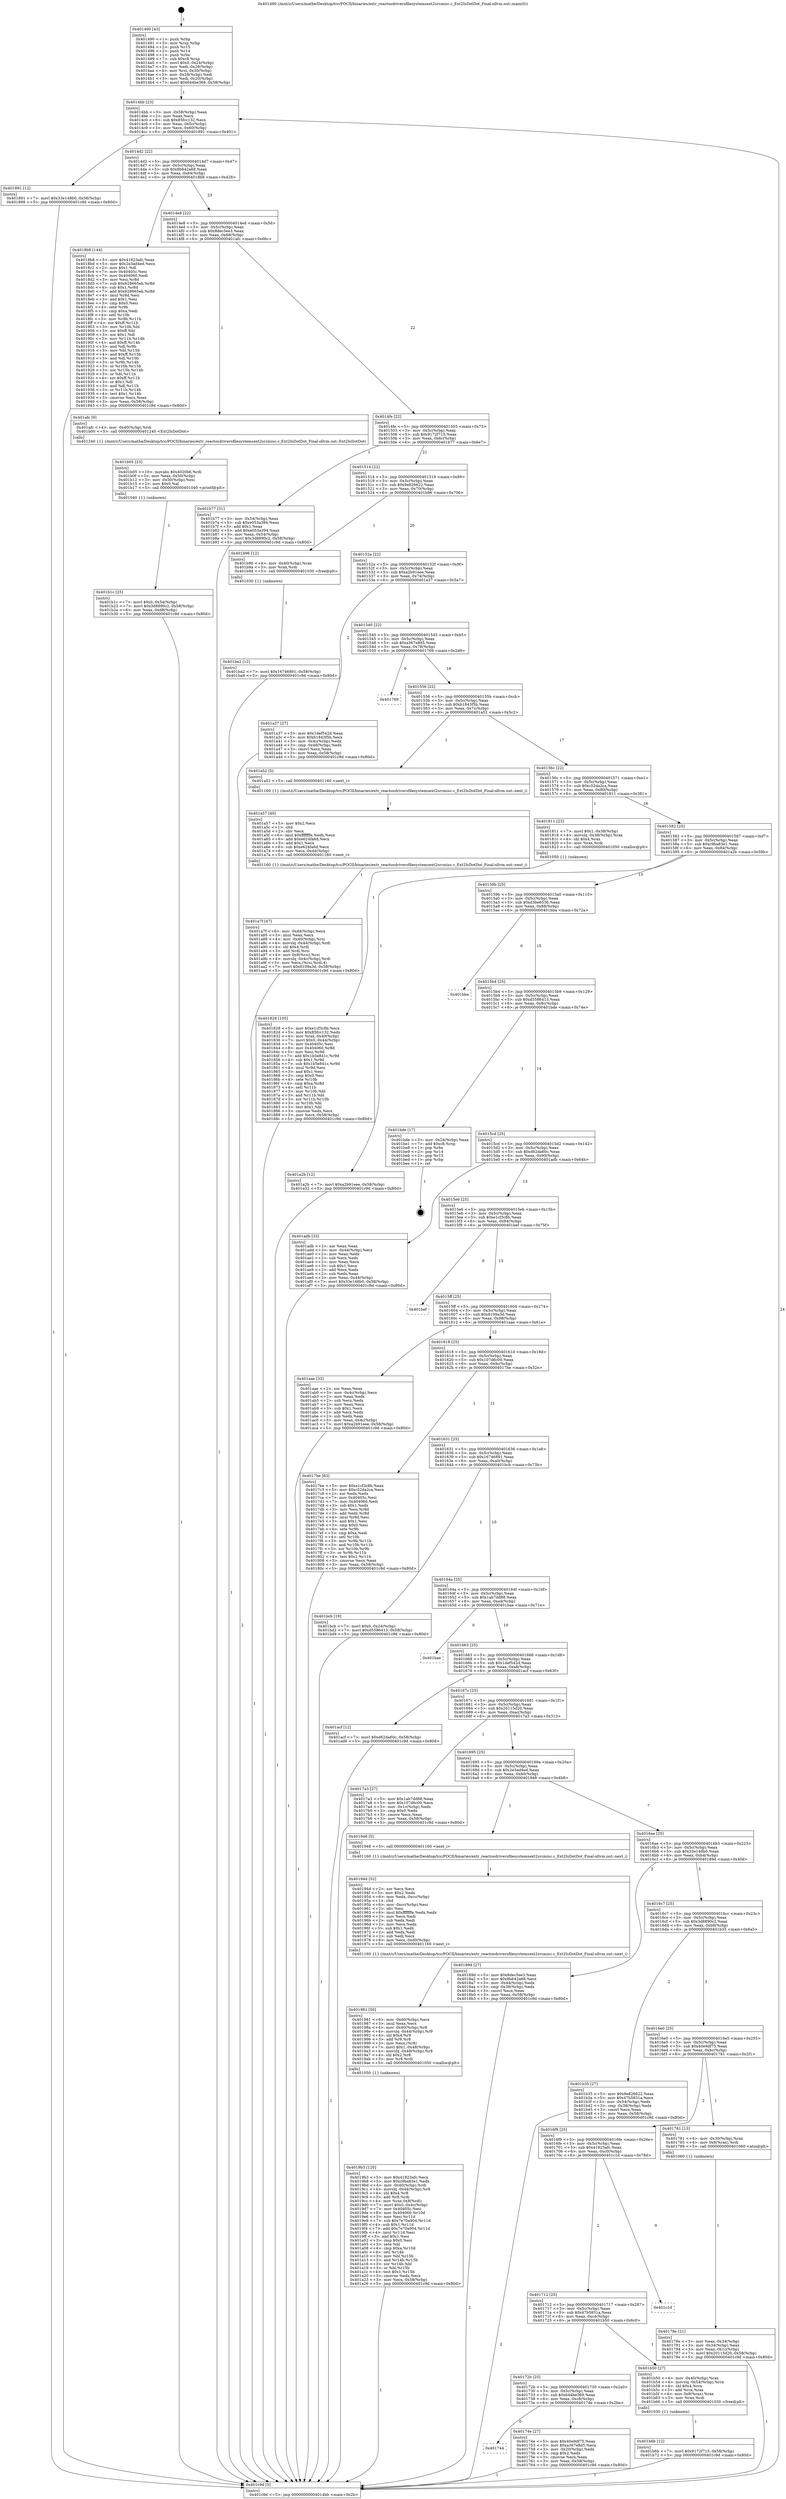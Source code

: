 digraph "0x401490" {
  label = "0x401490 (/mnt/c/Users/mathe/Desktop/tcc/POCII/binaries/extr_reactosdriversfilesystemsext2srcmisc.c_Ext2IsDotDot_Final-ollvm.out::main(0))"
  labelloc = "t"
  node[shape=record]

  Entry [label="",width=0.3,height=0.3,shape=circle,fillcolor=black,style=filled]
  "0x4014bb" [label="{
     0x4014bb [23]\l
     | [instrs]\l
     &nbsp;&nbsp;0x4014bb \<+3\>: mov -0x58(%rbp),%eax\l
     &nbsp;&nbsp;0x4014be \<+2\>: mov %eax,%ecx\l
     &nbsp;&nbsp;0x4014c0 \<+6\>: sub $0x85fcc132,%ecx\l
     &nbsp;&nbsp;0x4014c6 \<+3\>: mov %eax,-0x5c(%rbp)\l
     &nbsp;&nbsp;0x4014c9 \<+3\>: mov %ecx,-0x60(%rbp)\l
     &nbsp;&nbsp;0x4014cc \<+6\>: je 0000000000401891 \<main+0x401\>\l
  }"]
  "0x401891" [label="{
     0x401891 [12]\l
     | [instrs]\l
     &nbsp;&nbsp;0x401891 \<+7\>: movl $0x33e148b0,-0x58(%rbp)\l
     &nbsp;&nbsp;0x401898 \<+5\>: jmp 0000000000401c9d \<main+0x80d\>\l
  }"]
  "0x4014d2" [label="{
     0x4014d2 [22]\l
     | [instrs]\l
     &nbsp;&nbsp;0x4014d2 \<+5\>: jmp 00000000004014d7 \<main+0x47\>\l
     &nbsp;&nbsp;0x4014d7 \<+3\>: mov -0x5c(%rbp),%eax\l
     &nbsp;&nbsp;0x4014da \<+5\>: sub $0x8b642a68,%eax\l
     &nbsp;&nbsp;0x4014df \<+3\>: mov %eax,-0x64(%rbp)\l
     &nbsp;&nbsp;0x4014e2 \<+6\>: je 00000000004018b8 \<main+0x428\>\l
  }"]
  Exit [label="",width=0.3,height=0.3,shape=circle,fillcolor=black,style=filled,peripheries=2]
  "0x4018b8" [label="{
     0x4018b8 [144]\l
     | [instrs]\l
     &nbsp;&nbsp;0x4018b8 \<+5\>: mov $0x41823afc,%eax\l
     &nbsp;&nbsp;0x4018bd \<+5\>: mov $0x2e3ad4ed,%ecx\l
     &nbsp;&nbsp;0x4018c2 \<+2\>: mov $0x1,%dl\l
     &nbsp;&nbsp;0x4018c4 \<+7\>: mov 0x40405c,%esi\l
     &nbsp;&nbsp;0x4018cb \<+7\>: mov 0x404060,%edi\l
     &nbsp;&nbsp;0x4018d2 \<+3\>: mov %esi,%r8d\l
     &nbsp;&nbsp;0x4018d5 \<+7\>: sub $0x628665eb,%r8d\l
     &nbsp;&nbsp;0x4018dc \<+4\>: sub $0x1,%r8d\l
     &nbsp;&nbsp;0x4018e0 \<+7\>: add $0x628665eb,%r8d\l
     &nbsp;&nbsp;0x4018e7 \<+4\>: imul %r8d,%esi\l
     &nbsp;&nbsp;0x4018eb \<+3\>: and $0x1,%esi\l
     &nbsp;&nbsp;0x4018ee \<+3\>: cmp $0x0,%esi\l
     &nbsp;&nbsp;0x4018f1 \<+4\>: sete %r9b\l
     &nbsp;&nbsp;0x4018f5 \<+3\>: cmp $0xa,%edi\l
     &nbsp;&nbsp;0x4018f8 \<+4\>: setl %r10b\l
     &nbsp;&nbsp;0x4018fc \<+3\>: mov %r9b,%r11b\l
     &nbsp;&nbsp;0x4018ff \<+4\>: xor $0xff,%r11b\l
     &nbsp;&nbsp;0x401903 \<+3\>: mov %r10b,%bl\l
     &nbsp;&nbsp;0x401906 \<+3\>: xor $0xff,%bl\l
     &nbsp;&nbsp;0x401909 \<+3\>: xor $0x1,%dl\l
     &nbsp;&nbsp;0x40190c \<+3\>: mov %r11b,%r14b\l
     &nbsp;&nbsp;0x40190f \<+4\>: and $0xff,%r14b\l
     &nbsp;&nbsp;0x401913 \<+3\>: and %dl,%r9b\l
     &nbsp;&nbsp;0x401916 \<+3\>: mov %bl,%r15b\l
     &nbsp;&nbsp;0x401919 \<+4\>: and $0xff,%r15b\l
     &nbsp;&nbsp;0x40191d \<+3\>: and %dl,%r10b\l
     &nbsp;&nbsp;0x401920 \<+3\>: or %r9b,%r14b\l
     &nbsp;&nbsp;0x401923 \<+3\>: or %r10b,%r15b\l
     &nbsp;&nbsp;0x401926 \<+3\>: xor %r15b,%r14b\l
     &nbsp;&nbsp;0x401929 \<+3\>: or %bl,%r11b\l
     &nbsp;&nbsp;0x40192c \<+4\>: xor $0xff,%r11b\l
     &nbsp;&nbsp;0x401930 \<+3\>: or $0x1,%dl\l
     &nbsp;&nbsp;0x401933 \<+3\>: and %dl,%r11b\l
     &nbsp;&nbsp;0x401936 \<+3\>: or %r11b,%r14b\l
     &nbsp;&nbsp;0x401939 \<+4\>: test $0x1,%r14b\l
     &nbsp;&nbsp;0x40193d \<+3\>: cmovne %ecx,%eax\l
     &nbsp;&nbsp;0x401940 \<+3\>: mov %eax,-0x58(%rbp)\l
     &nbsp;&nbsp;0x401943 \<+5\>: jmp 0000000000401c9d \<main+0x80d\>\l
  }"]
  "0x4014e8" [label="{
     0x4014e8 [22]\l
     | [instrs]\l
     &nbsp;&nbsp;0x4014e8 \<+5\>: jmp 00000000004014ed \<main+0x5d\>\l
     &nbsp;&nbsp;0x4014ed \<+3\>: mov -0x5c(%rbp),%eax\l
     &nbsp;&nbsp;0x4014f0 \<+5\>: sub $0x8dec5ee3,%eax\l
     &nbsp;&nbsp;0x4014f5 \<+3\>: mov %eax,-0x68(%rbp)\l
     &nbsp;&nbsp;0x4014f8 \<+6\>: je 0000000000401afc \<main+0x66c\>\l
  }"]
  "0x401ba2" [label="{
     0x401ba2 [12]\l
     | [instrs]\l
     &nbsp;&nbsp;0x401ba2 \<+7\>: movl $0x16746891,-0x58(%rbp)\l
     &nbsp;&nbsp;0x401ba9 \<+5\>: jmp 0000000000401c9d \<main+0x80d\>\l
  }"]
  "0x401afc" [label="{
     0x401afc [9]\l
     | [instrs]\l
     &nbsp;&nbsp;0x401afc \<+4\>: mov -0x40(%rbp),%rdi\l
     &nbsp;&nbsp;0x401b00 \<+5\>: call 0000000000401240 \<Ext2IsDotDot\>\l
     | [calls]\l
     &nbsp;&nbsp;0x401240 \{1\} (/mnt/c/Users/mathe/Desktop/tcc/POCII/binaries/extr_reactosdriversfilesystemsext2srcmisc.c_Ext2IsDotDot_Final-ollvm.out::Ext2IsDotDot)\l
  }"]
  "0x4014fe" [label="{
     0x4014fe [22]\l
     | [instrs]\l
     &nbsp;&nbsp;0x4014fe \<+5\>: jmp 0000000000401503 \<main+0x73\>\l
     &nbsp;&nbsp;0x401503 \<+3\>: mov -0x5c(%rbp),%eax\l
     &nbsp;&nbsp;0x401506 \<+5\>: sub $0x9172f715,%eax\l
     &nbsp;&nbsp;0x40150b \<+3\>: mov %eax,-0x6c(%rbp)\l
     &nbsp;&nbsp;0x40150e \<+6\>: je 0000000000401b77 \<main+0x6e7\>\l
  }"]
  "0x401b6b" [label="{
     0x401b6b [12]\l
     | [instrs]\l
     &nbsp;&nbsp;0x401b6b \<+7\>: movl $0x9172f715,-0x58(%rbp)\l
     &nbsp;&nbsp;0x401b72 \<+5\>: jmp 0000000000401c9d \<main+0x80d\>\l
  }"]
  "0x401b77" [label="{
     0x401b77 [31]\l
     | [instrs]\l
     &nbsp;&nbsp;0x401b77 \<+3\>: mov -0x54(%rbp),%eax\l
     &nbsp;&nbsp;0x401b7a \<+5\>: sub $0xe053a394,%eax\l
     &nbsp;&nbsp;0x401b7f \<+3\>: add $0x1,%eax\l
     &nbsp;&nbsp;0x401b82 \<+5\>: add $0xe053a394,%eax\l
     &nbsp;&nbsp;0x401b87 \<+3\>: mov %eax,-0x54(%rbp)\l
     &nbsp;&nbsp;0x401b8a \<+7\>: movl $0x3d8890c2,-0x58(%rbp)\l
     &nbsp;&nbsp;0x401b91 \<+5\>: jmp 0000000000401c9d \<main+0x80d\>\l
  }"]
  "0x401514" [label="{
     0x401514 [22]\l
     | [instrs]\l
     &nbsp;&nbsp;0x401514 \<+5\>: jmp 0000000000401519 \<main+0x89\>\l
     &nbsp;&nbsp;0x401519 \<+3\>: mov -0x5c(%rbp),%eax\l
     &nbsp;&nbsp;0x40151c \<+5\>: sub $0x9e826622,%eax\l
     &nbsp;&nbsp;0x401521 \<+3\>: mov %eax,-0x70(%rbp)\l
     &nbsp;&nbsp;0x401524 \<+6\>: je 0000000000401b96 \<main+0x706\>\l
  }"]
  "0x401b1c" [label="{
     0x401b1c [25]\l
     | [instrs]\l
     &nbsp;&nbsp;0x401b1c \<+7\>: movl $0x0,-0x54(%rbp)\l
     &nbsp;&nbsp;0x401b23 \<+7\>: movl $0x3d8890c2,-0x58(%rbp)\l
     &nbsp;&nbsp;0x401b2a \<+6\>: mov %eax,-0xd8(%rbp)\l
     &nbsp;&nbsp;0x401b30 \<+5\>: jmp 0000000000401c9d \<main+0x80d\>\l
  }"]
  "0x401b96" [label="{
     0x401b96 [12]\l
     | [instrs]\l
     &nbsp;&nbsp;0x401b96 \<+4\>: mov -0x40(%rbp),%rax\l
     &nbsp;&nbsp;0x401b9a \<+3\>: mov %rax,%rdi\l
     &nbsp;&nbsp;0x401b9d \<+5\>: call 0000000000401030 \<free@plt\>\l
     | [calls]\l
     &nbsp;&nbsp;0x401030 \{1\} (unknown)\l
  }"]
  "0x40152a" [label="{
     0x40152a [22]\l
     | [instrs]\l
     &nbsp;&nbsp;0x40152a \<+5\>: jmp 000000000040152f \<main+0x9f\>\l
     &nbsp;&nbsp;0x40152f \<+3\>: mov -0x5c(%rbp),%eax\l
     &nbsp;&nbsp;0x401532 \<+5\>: sub $0xa2b91eee,%eax\l
     &nbsp;&nbsp;0x401537 \<+3\>: mov %eax,-0x74(%rbp)\l
     &nbsp;&nbsp;0x40153a \<+6\>: je 0000000000401a37 \<main+0x5a7\>\l
  }"]
  "0x401b05" [label="{
     0x401b05 [23]\l
     | [instrs]\l
     &nbsp;&nbsp;0x401b05 \<+10\>: movabs $0x4020b6,%rdi\l
     &nbsp;&nbsp;0x401b0f \<+3\>: mov %eax,-0x50(%rbp)\l
     &nbsp;&nbsp;0x401b12 \<+3\>: mov -0x50(%rbp),%esi\l
     &nbsp;&nbsp;0x401b15 \<+2\>: mov $0x0,%al\l
     &nbsp;&nbsp;0x401b17 \<+5\>: call 0000000000401040 \<printf@plt\>\l
     | [calls]\l
     &nbsp;&nbsp;0x401040 \{1\} (unknown)\l
  }"]
  "0x401a37" [label="{
     0x401a37 [27]\l
     | [instrs]\l
     &nbsp;&nbsp;0x401a37 \<+5\>: mov $0x1def542d,%eax\l
     &nbsp;&nbsp;0x401a3c \<+5\>: mov $0xb1843f5b,%ecx\l
     &nbsp;&nbsp;0x401a41 \<+3\>: mov -0x4c(%rbp),%edx\l
     &nbsp;&nbsp;0x401a44 \<+3\>: cmp -0x48(%rbp),%edx\l
     &nbsp;&nbsp;0x401a47 \<+3\>: cmovl %ecx,%eax\l
     &nbsp;&nbsp;0x401a4a \<+3\>: mov %eax,-0x58(%rbp)\l
     &nbsp;&nbsp;0x401a4d \<+5\>: jmp 0000000000401c9d \<main+0x80d\>\l
  }"]
  "0x401540" [label="{
     0x401540 [22]\l
     | [instrs]\l
     &nbsp;&nbsp;0x401540 \<+5\>: jmp 0000000000401545 \<main+0xb5\>\l
     &nbsp;&nbsp;0x401545 \<+3\>: mov -0x5c(%rbp),%eax\l
     &nbsp;&nbsp;0x401548 \<+5\>: sub $0xa367e8d5,%eax\l
     &nbsp;&nbsp;0x40154d \<+3\>: mov %eax,-0x78(%rbp)\l
     &nbsp;&nbsp;0x401550 \<+6\>: je 0000000000401769 \<main+0x2d9\>\l
  }"]
  "0x401a7f" [label="{
     0x401a7f [47]\l
     | [instrs]\l
     &nbsp;&nbsp;0x401a7f \<+6\>: mov -0xd4(%rbp),%ecx\l
     &nbsp;&nbsp;0x401a85 \<+3\>: imul %eax,%ecx\l
     &nbsp;&nbsp;0x401a88 \<+4\>: mov -0x40(%rbp),%rsi\l
     &nbsp;&nbsp;0x401a8c \<+4\>: movslq -0x44(%rbp),%rdi\l
     &nbsp;&nbsp;0x401a90 \<+4\>: shl $0x4,%rdi\l
     &nbsp;&nbsp;0x401a94 \<+3\>: add %rdi,%rsi\l
     &nbsp;&nbsp;0x401a97 \<+4\>: mov 0x8(%rsi),%rsi\l
     &nbsp;&nbsp;0x401a9b \<+4\>: movslq -0x4c(%rbp),%rdi\l
     &nbsp;&nbsp;0x401a9f \<+3\>: mov %ecx,(%rsi,%rdi,4)\l
     &nbsp;&nbsp;0x401aa2 \<+7\>: movl $0x8109a3d,-0x58(%rbp)\l
     &nbsp;&nbsp;0x401aa9 \<+5\>: jmp 0000000000401c9d \<main+0x80d\>\l
  }"]
  "0x401769" [label="{
     0x401769\l
  }", style=dashed]
  "0x401556" [label="{
     0x401556 [22]\l
     | [instrs]\l
     &nbsp;&nbsp;0x401556 \<+5\>: jmp 000000000040155b \<main+0xcb\>\l
     &nbsp;&nbsp;0x40155b \<+3\>: mov -0x5c(%rbp),%eax\l
     &nbsp;&nbsp;0x40155e \<+5\>: sub $0xb1843f5b,%eax\l
     &nbsp;&nbsp;0x401563 \<+3\>: mov %eax,-0x7c(%rbp)\l
     &nbsp;&nbsp;0x401566 \<+6\>: je 0000000000401a52 \<main+0x5c2\>\l
  }"]
  "0x401a57" [label="{
     0x401a57 [40]\l
     | [instrs]\l
     &nbsp;&nbsp;0x401a57 \<+5\>: mov $0x2,%ecx\l
     &nbsp;&nbsp;0x401a5c \<+1\>: cltd\l
     &nbsp;&nbsp;0x401a5d \<+2\>: idiv %ecx\l
     &nbsp;&nbsp;0x401a5f \<+6\>: imul $0xfffffffe,%edx,%ecx\l
     &nbsp;&nbsp;0x401a65 \<+6\>: add $0xe624fa6d,%ecx\l
     &nbsp;&nbsp;0x401a6b \<+3\>: add $0x1,%ecx\l
     &nbsp;&nbsp;0x401a6e \<+6\>: sub $0xe624fa6d,%ecx\l
     &nbsp;&nbsp;0x401a74 \<+6\>: mov %ecx,-0xd4(%rbp)\l
     &nbsp;&nbsp;0x401a7a \<+5\>: call 0000000000401160 \<next_i\>\l
     | [calls]\l
     &nbsp;&nbsp;0x401160 \{1\} (/mnt/c/Users/mathe/Desktop/tcc/POCII/binaries/extr_reactosdriversfilesystemsext2srcmisc.c_Ext2IsDotDot_Final-ollvm.out::next_i)\l
  }"]
  "0x401a52" [label="{
     0x401a52 [5]\l
     | [instrs]\l
     &nbsp;&nbsp;0x401a52 \<+5\>: call 0000000000401160 \<next_i\>\l
     | [calls]\l
     &nbsp;&nbsp;0x401160 \{1\} (/mnt/c/Users/mathe/Desktop/tcc/POCII/binaries/extr_reactosdriversfilesystemsext2srcmisc.c_Ext2IsDotDot_Final-ollvm.out::next_i)\l
  }"]
  "0x40156c" [label="{
     0x40156c [22]\l
     | [instrs]\l
     &nbsp;&nbsp;0x40156c \<+5\>: jmp 0000000000401571 \<main+0xe1\>\l
     &nbsp;&nbsp;0x401571 \<+3\>: mov -0x5c(%rbp),%eax\l
     &nbsp;&nbsp;0x401574 \<+5\>: sub $0xc52da2ca,%eax\l
     &nbsp;&nbsp;0x401579 \<+3\>: mov %eax,-0x80(%rbp)\l
     &nbsp;&nbsp;0x40157c \<+6\>: je 0000000000401811 \<main+0x381\>\l
  }"]
  "0x4019b3" [label="{
     0x4019b3 [120]\l
     | [instrs]\l
     &nbsp;&nbsp;0x4019b3 \<+5\>: mov $0x41823afc,%ecx\l
     &nbsp;&nbsp;0x4019b8 \<+5\>: mov $0xc9ba83e1,%edx\l
     &nbsp;&nbsp;0x4019bd \<+4\>: mov -0x40(%rbp),%rdi\l
     &nbsp;&nbsp;0x4019c1 \<+4\>: movslq -0x44(%rbp),%r8\l
     &nbsp;&nbsp;0x4019c5 \<+4\>: shl $0x4,%r8\l
     &nbsp;&nbsp;0x4019c9 \<+3\>: add %r8,%rdi\l
     &nbsp;&nbsp;0x4019cc \<+4\>: mov %rax,0x8(%rdi)\l
     &nbsp;&nbsp;0x4019d0 \<+7\>: movl $0x0,-0x4c(%rbp)\l
     &nbsp;&nbsp;0x4019d7 \<+7\>: mov 0x40405c,%esi\l
     &nbsp;&nbsp;0x4019de \<+8\>: mov 0x404060,%r10d\l
     &nbsp;&nbsp;0x4019e6 \<+3\>: mov %esi,%r11d\l
     &nbsp;&nbsp;0x4019e9 \<+7\>: sub $0x7e70a904,%r11d\l
     &nbsp;&nbsp;0x4019f0 \<+4\>: sub $0x1,%r11d\l
     &nbsp;&nbsp;0x4019f4 \<+7\>: add $0x7e70a904,%r11d\l
     &nbsp;&nbsp;0x4019fb \<+4\>: imul %r11d,%esi\l
     &nbsp;&nbsp;0x4019ff \<+3\>: and $0x1,%esi\l
     &nbsp;&nbsp;0x401a02 \<+3\>: cmp $0x0,%esi\l
     &nbsp;&nbsp;0x401a05 \<+3\>: sete %bl\l
     &nbsp;&nbsp;0x401a08 \<+4\>: cmp $0xa,%r10d\l
     &nbsp;&nbsp;0x401a0c \<+4\>: setl %r14b\l
     &nbsp;&nbsp;0x401a10 \<+3\>: mov %bl,%r15b\l
     &nbsp;&nbsp;0x401a13 \<+3\>: and %r14b,%r15b\l
     &nbsp;&nbsp;0x401a16 \<+3\>: xor %r14b,%bl\l
     &nbsp;&nbsp;0x401a19 \<+3\>: or %bl,%r15b\l
     &nbsp;&nbsp;0x401a1c \<+4\>: test $0x1,%r15b\l
     &nbsp;&nbsp;0x401a20 \<+3\>: cmovne %edx,%ecx\l
     &nbsp;&nbsp;0x401a23 \<+3\>: mov %ecx,-0x58(%rbp)\l
     &nbsp;&nbsp;0x401a26 \<+5\>: jmp 0000000000401c9d \<main+0x80d\>\l
  }"]
  "0x401811" [label="{
     0x401811 [23]\l
     | [instrs]\l
     &nbsp;&nbsp;0x401811 \<+7\>: movl $0x1,-0x38(%rbp)\l
     &nbsp;&nbsp;0x401818 \<+4\>: movslq -0x38(%rbp),%rax\l
     &nbsp;&nbsp;0x40181c \<+4\>: shl $0x4,%rax\l
     &nbsp;&nbsp;0x401820 \<+3\>: mov %rax,%rdi\l
     &nbsp;&nbsp;0x401823 \<+5\>: call 0000000000401050 \<malloc@plt\>\l
     | [calls]\l
     &nbsp;&nbsp;0x401050 \{1\} (unknown)\l
  }"]
  "0x401582" [label="{
     0x401582 [25]\l
     | [instrs]\l
     &nbsp;&nbsp;0x401582 \<+5\>: jmp 0000000000401587 \<main+0xf7\>\l
     &nbsp;&nbsp;0x401587 \<+3\>: mov -0x5c(%rbp),%eax\l
     &nbsp;&nbsp;0x40158a \<+5\>: sub $0xc9ba83e1,%eax\l
     &nbsp;&nbsp;0x40158f \<+6\>: mov %eax,-0x84(%rbp)\l
     &nbsp;&nbsp;0x401595 \<+6\>: je 0000000000401a2b \<main+0x59b\>\l
  }"]
  "0x401981" [label="{
     0x401981 [50]\l
     | [instrs]\l
     &nbsp;&nbsp;0x401981 \<+6\>: mov -0xd0(%rbp),%ecx\l
     &nbsp;&nbsp;0x401987 \<+3\>: imul %eax,%ecx\l
     &nbsp;&nbsp;0x40198a \<+4\>: mov -0x40(%rbp),%r8\l
     &nbsp;&nbsp;0x40198e \<+4\>: movslq -0x44(%rbp),%r9\l
     &nbsp;&nbsp;0x401992 \<+4\>: shl $0x4,%r9\l
     &nbsp;&nbsp;0x401996 \<+3\>: add %r9,%r8\l
     &nbsp;&nbsp;0x401999 \<+3\>: mov %ecx,(%r8)\l
     &nbsp;&nbsp;0x40199c \<+7\>: movl $0x1,-0x48(%rbp)\l
     &nbsp;&nbsp;0x4019a3 \<+4\>: movslq -0x48(%rbp),%r8\l
     &nbsp;&nbsp;0x4019a7 \<+4\>: shl $0x2,%r8\l
     &nbsp;&nbsp;0x4019ab \<+3\>: mov %r8,%rdi\l
     &nbsp;&nbsp;0x4019ae \<+5\>: call 0000000000401050 \<malloc@plt\>\l
     | [calls]\l
     &nbsp;&nbsp;0x401050 \{1\} (unknown)\l
  }"]
  "0x401a2b" [label="{
     0x401a2b [12]\l
     | [instrs]\l
     &nbsp;&nbsp;0x401a2b \<+7\>: movl $0xa2b91eee,-0x58(%rbp)\l
     &nbsp;&nbsp;0x401a32 \<+5\>: jmp 0000000000401c9d \<main+0x80d\>\l
  }"]
  "0x40159b" [label="{
     0x40159b [25]\l
     | [instrs]\l
     &nbsp;&nbsp;0x40159b \<+5\>: jmp 00000000004015a0 \<main+0x110\>\l
     &nbsp;&nbsp;0x4015a0 \<+3\>: mov -0x5c(%rbp),%eax\l
     &nbsp;&nbsp;0x4015a3 \<+5\>: sub $0xd3be6536,%eax\l
     &nbsp;&nbsp;0x4015a8 \<+6\>: mov %eax,-0x88(%rbp)\l
     &nbsp;&nbsp;0x4015ae \<+6\>: je 0000000000401bba \<main+0x72a\>\l
  }"]
  "0x40194d" [label="{
     0x40194d [52]\l
     | [instrs]\l
     &nbsp;&nbsp;0x40194d \<+2\>: xor %ecx,%ecx\l
     &nbsp;&nbsp;0x40194f \<+5\>: mov $0x2,%edx\l
     &nbsp;&nbsp;0x401954 \<+6\>: mov %edx,-0xcc(%rbp)\l
     &nbsp;&nbsp;0x40195a \<+1\>: cltd\l
     &nbsp;&nbsp;0x40195b \<+6\>: mov -0xcc(%rbp),%esi\l
     &nbsp;&nbsp;0x401961 \<+2\>: idiv %esi\l
     &nbsp;&nbsp;0x401963 \<+6\>: imul $0xfffffffe,%edx,%edx\l
     &nbsp;&nbsp;0x401969 \<+2\>: mov %ecx,%edi\l
     &nbsp;&nbsp;0x40196b \<+2\>: sub %edx,%edi\l
     &nbsp;&nbsp;0x40196d \<+2\>: mov %ecx,%edx\l
     &nbsp;&nbsp;0x40196f \<+3\>: sub $0x1,%edx\l
     &nbsp;&nbsp;0x401972 \<+2\>: add %edx,%edi\l
     &nbsp;&nbsp;0x401974 \<+2\>: sub %edi,%ecx\l
     &nbsp;&nbsp;0x401976 \<+6\>: mov %ecx,-0xd0(%rbp)\l
     &nbsp;&nbsp;0x40197c \<+5\>: call 0000000000401160 \<next_i\>\l
     | [calls]\l
     &nbsp;&nbsp;0x401160 \{1\} (/mnt/c/Users/mathe/Desktop/tcc/POCII/binaries/extr_reactosdriversfilesystemsext2srcmisc.c_Ext2IsDotDot_Final-ollvm.out::next_i)\l
  }"]
  "0x401bba" [label="{
     0x401bba\l
  }", style=dashed]
  "0x4015b4" [label="{
     0x4015b4 [25]\l
     | [instrs]\l
     &nbsp;&nbsp;0x4015b4 \<+5\>: jmp 00000000004015b9 \<main+0x129\>\l
     &nbsp;&nbsp;0x4015b9 \<+3\>: mov -0x5c(%rbp),%eax\l
     &nbsp;&nbsp;0x4015bc \<+5\>: sub $0xd5586413,%eax\l
     &nbsp;&nbsp;0x4015c1 \<+6\>: mov %eax,-0x8c(%rbp)\l
     &nbsp;&nbsp;0x4015c7 \<+6\>: je 0000000000401bde \<main+0x74e\>\l
  }"]
  "0x401828" [label="{
     0x401828 [105]\l
     | [instrs]\l
     &nbsp;&nbsp;0x401828 \<+5\>: mov $0xe1cf3c8b,%ecx\l
     &nbsp;&nbsp;0x40182d \<+5\>: mov $0x85fcc132,%edx\l
     &nbsp;&nbsp;0x401832 \<+4\>: mov %rax,-0x40(%rbp)\l
     &nbsp;&nbsp;0x401836 \<+7\>: movl $0x0,-0x44(%rbp)\l
     &nbsp;&nbsp;0x40183d \<+7\>: mov 0x40405c,%esi\l
     &nbsp;&nbsp;0x401844 \<+8\>: mov 0x404060,%r8d\l
     &nbsp;&nbsp;0x40184c \<+3\>: mov %esi,%r9d\l
     &nbsp;&nbsp;0x40184f \<+7\>: add $0x1b5e841c,%r9d\l
     &nbsp;&nbsp;0x401856 \<+4\>: sub $0x1,%r9d\l
     &nbsp;&nbsp;0x40185a \<+7\>: sub $0x1b5e841c,%r9d\l
     &nbsp;&nbsp;0x401861 \<+4\>: imul %r9d,%esi\l
     &nbsp;&nbsp;0x401865 \<+3\>: and $0x1,%esi\l
     &nbsp;&nbsp;0x401868 \<+3\>: cmp $0x0,%esi\l
     &nbsp;&nbsp;0x40186b \<+4\>: sete %r10b\l
     &nbsp;&nbsp;0x40186f \<+4\>: cmp $0xa,%r8d\l
     &nbsp;&nbsp;0x401873 \<+4\>: setl %r11b\l
     &nbsp;&nbsp;0x401877 \<+3\>: mov %r10b,%bl\l
     &nbsp;&nbsp;0x40187a \<+3\>: and %r11b,%bl\l
     &nbsp;&nbsp;0x40187d \<+3\>: xor %r11b,%r10b\l
     &nbsp;&nbsp;0x401880 \<+3\>: or %r10b,%bl\l
     &nbsp;&nbsp;0x401883 \<+3\>: test $0x1,%bl\l
     &nbsp;&nbsp;0x401886 \<+3\>: cmovne %edx,%ecx\l
     &nbsp;&nbsp;0x401889 \<+3\>: mov %ecx,-0x58(%rbp)\l
     &nbsp;&nbsp;0x40188c \<+5\>: jmp 0000000000401c9d \<main+0x80d\>\l
  }"]
  "0x401bde" [label="{
     0x401bde [17]\l
     | [instrs]\l
     &nbsp;&nbsp;0x401bde \<+3\>: mov -0x24(%rbp),%eax\l
     &nbsp;&nbsp;0x401be1 \<+7\>: add $0xc8,%rsp\l
     &nbsp;&nbsp;0x401be8 \<+1\>: pop %rbx\l
     &nbsp;&nbsp;0x401be9 \<+2\>: pop %r14\l
     &nbsp;&nbsp;0x401beb \<+2\>: pop %r15\l
     &nbsp;&nbsp;0x401bed \<+1\>: pop %rbp\l
     &nbsp;&nbsp;0x401bee \<+1\>: ret\l
  }"]
  "0x4015cd" [label="{
     0x4015cd [25]\l
     | [instrs]\l
     &nbsp;&nbsp;0x4015cd \<+5\>: jmp 00000000004015d2 \<main+0x142\>\l
     &nbsp;&nbsp;0x4015d2 \<+3\>: mov -0x5c(%rbp),%eax\l
     &nbsp;&nbsp;0x4015d5 \<+5\>: sub $0xd62da60c,%eax\l
     &nbsp;&nbsp;0x4015da \<+6\>: mov %eax,-0x90(%rbp)\l
     &nbsp;&nbsp;0x4015e0 \<+6\>: je 0000000000401adb \<main+0x64b\>\l
  }"]
  "0x40178e" [label="{
     0x40178e [21]\l
     | [instrs]\l
     &nbsp;&nbsp;0x40178e \<+3\>: mov %eax,-0x34(%rbp)\l
     &nbsp;&nbsp;0x401791 \<+3\>: mov -0x34(%rbp),%eax\l
     &nbsp;&nbsp;0x401794 \<+3\>: mov %eax,-0x1c(%rbp)\l
     &nbsp;&nbsp;0x401797 \<+7\>: movl $0x20115d20,-0x58(%rbp)\l
     &nbsp;&nbsp;0x40179e \<+5\>: jmp 0000000000401c9d \<main+0x80d\>\l
  }"]
  "0x401adb" [label="{
     0x401adb [33]\l
     | [instrs]\l
     &nbsp;&nbsp;0x401adb \<+2\>: xor %eax,%eax\l
     &nbsp;&nbsp;0x401add \<+3\>: mov -0x44(%rbp),%ecx\l
     &nbsp;&nbsp;0x401ae0 \<+2\>: mov %eax,%edx\l
     &nbsp;&nbsp;0x401ae2 \<+2\>: sub %ecx,%edx\l
     &nbsp;&nbsp;0x401ae4 \<+2\>: mov %eax,%ecx\l
     &nbsp;&nbsp;0x401ae6 \<+3\>: sub $0x1,%ecx\l
     &nbsp;&nbsp;0x401ae9 \<+2\>: add %ecx,%edx\l
     &nbsp;&nbsp;0x401aeb \<+2\>: sub %edx,%eax\l
     &nbsp;&nbsp;0x401aed \<+3\>: mov %eax,-0x44(%rbp)\l
     &nbsp;&nbsp;0x401af0 \<+7\>: movl $0x33e148b0,-0x58(%rbp)\l
     &nbsp;&nbsp;0x401af7 \<+5\>: jmp 0000000000401c9d \<main+0x80d\>\l
  }"]
  "0x4015e6" [label="{
     0x4015e6 [25]\l
     | [instrs]\l
     &nbsp;&nbsp;0x4015e6 \<+5\>: jmp 00000000004015eb \<main+0x15b\>\l
     &nbsp;&nbsp;0x4015eb \<+3\>: mov -0x5c(%rbp),%eax\l
     &nbsp;&nbsp;0x4015ee \<+5\>: sub $0xe1cf3c8b,%eax\l
     &nbsp;&nbsp;0x4015f3 \<+6\>: mov %eax,-0x94(%rbp)\l
     &nbsp;&nbsp;0x4015f9 \<+6\>: je 0000000000401bef \<main+0x75f\>\l
  }"]
  "0x401490" [label="{
     0x401490 [43]\l
     | [instrs]\l
     &nbsp;&nbsp;0x401490 \<+1\>: push %rbp\l
     &nbsp;&nbsp;0x401491 \<+3\>: mov %rsp,%rbp\l
     &nbsp;&nbsp;0x401494 \<+2\>: push %r15\l
     &nbsp;&nbsp;0x401496 \<+2\>: push %r14\l
     &nbsp;&nbsp;0x401498 \<+1\>: push %rbx\l
     &nbsp;&nbsp;0x401499 \<+7\>: sub $0xc8,%rsp\l
     &nbsp;&nbsp;0x4014a0 \<+7\>: movl $0x0,-0x24(%rbp)\l
     &nbsp;&nbsp;0x4014a7 \<+3\>: mov %edi,-0x28(%rbp)\l
     &nbsp;&nbsp;0x4014aa \<+4\>: mov %rsi,-0x30(%rbp)\l
     &nbsp;&nbsp;0x4014ae \<+3\>: mov -0x28(%rbp),%edi\l
     &nbsp;&nbsp;0x4014b1 \<+3\>: mov %edi,-0x20(%rbp)\l
     &nbsp;&nbsp;0x4014b4 \<+7\>: movl $0x644be369,-0x58(%rbp)\l
  }"]
  "0x401bef" [label="{
     0x401bef\l
  }", style=dashed]
  "0x4015ff" [label="{
     0x4015ff [25]\l
     | [instrs]\l
     &nbsp;&nbsp;0x4015ff \<+5\>: jmp 0000000000401604 \<main+0x174\>\l
     &nbsp;&nbsp;0x401604 \<+3\>: mov -0x5c(%rbp),%eax\l
     &nbsp;&nbsp;0x401607 \<+5\>: sub $0x8109a3d,%eax\l
     &nbsp;&nbsp;0x40160c \<+6\>: mov %eax,-0x98(%rbp)\l
     &nbsp;&nbsp;0x401612 \<+6\>: je 0000000000401aae \<main+0x61e\>\l
  }"]
  "0x401c9d" [label="{
     0x401c9d [5]\l
     | [instrs]\l
     &nbsp;&nbsp;0x401c9d \<+5\>: jmp 00000000004014bb \<main+0x2b\>\l
  }"]
  "0x401aae" [label="{
     0x401aae [33]\l
     | [instrs]\l
     &nbsp;&nbsp;0x401aae \<+2\>: xor %eax,%eax\l
     &nbsp;&nbsp;0x401ab0 \<+3\>: mov -0x4c(%rbp),%ecx\l
     &nbsp;&nbsp;0x401ab3 \<+2\>: mov %eax,%edx\l
     &nbsp;&nbsp;0x401ab5 \<+2\>: sub %ecx,%edx\l
     &nbsp;&nbsp;0x401ab7 \<+2\>: mov %eax,%ecx\l
     &nbsp;&nbsp;0x401ab9 \<+3\>: sub $0x1,%ecx\l
     &nbsp;&nbsp;0x401abc \<+2\>: add %ecx,%edx\l
     &nbsp;&nbsp;0x401abe \<+2\>: sub %edx,%eax\l
     &nbsp;&nbsp;0x401ac0 \<+3\>: mov %eax,-0x4c(%rbp)\l
     &nbsp;&nbsp;0x401ac3 \<+7\>: movl $0xa2b91eee,-0x58(%rbp)\l
     &nbsp;&nbsp;0x401aca \<+5\>: jmp 0000000000401c9d \<main+0x80d\>\l
  }"]
  "0x401618" [label="{
     0x401618 [25]\l
     | [instrs]\l
     &nbsp;&nbsp;0x401618 \<+5\>: jmp 000000000040161d \<main+0x18d\>\l
     &nbsp;&nbsp;0x40161d \<+3\>: mov -0x5c(%rbp),%eax\l
     &nbsp;&nbsp;0x401620 \<+5\>: sub $0x107d6c00,%eax\l
     &nbsp;&nbsp;0x401625 \<+6\>: mov %eax,-0x9c(%rbp)\l
     &nbsp;&nbsp;0x40162b \<+6\>: je 00000000004017be \<main+0x32e\>\l
  }"]
  "0x401744" [label="{
     0x401744\l
  }", style=dashed]
  "0x4017be" [label="{
     0x4017be [83]\l
     | [instrs]\l
     &nbsp;&nbsp;0x4017be \<+5\>: mov $0xe1cf3c8b,%eax\l
     &nbsp;&nbsp;0x4017c3 \<+5\>: mov $0xc52da2ca,%ecx\l
     &nbsp;&nbsp;0x4017c8 \<+2\>: xor %edx,%edx\l
     &nbsp;&nbsp;0x4017ca \<+7\>: mov 0x40405c,%esi\l
     &nbsp;&nbsp;0x4017d1 \<+7\>: mov 0x404060,%edi\l
     &nbsp;&nbsp;0x4017d8 \<+3\>: sub $0x1,%edx\l
     &nbsp;&nbsp;0x4017db \<+3\>: mov %esi,%r8d\l
     &nbsp;&nbsp;0x4017de \<+3\>: add %edx,%r8d\l
     &nbsp;&nbsp;0x4017e1 \<+4\>: imul %r8d,%esi\l
     &nbsp;&nbsp;0x4017e5 \<+3\>: and $0x1,%esi\l
     &nbsp;&nbsp;0x4017e8 \<+3\>: cmp $0x0,%esi\l
     &nbsp;&nbsp;0x4017eb \<+4\>: sete %r9b\l
     &nbsp;&nbsp;0x4017ef \<+3\>: cmp $0xa,%edi\l
     &nbsp;&nbsp;0x4017f2 \<+4\>: setl %r10b\l
     &nbsp;&nbsp;0x4017f6 \<+3\>: mov %r9b,%r11b\l
     &nbsp;&nbsp;0x4017f9 \<+3\>: and %r10b,%r11b\l
     &nbsp;&nbsp;0x4017fc \<+3\>: xor %r10b,%r9b\l
     &nbsp;&nbsp;0x4017ff \<+3\>: or %r9b,%r11b\l
     &nbsp;&nbsp;0x401802 \<+4\>: test $0x1,%r11b\l
     &nbsp;&nbsp;0x401806 \<+3\>: cmovne %ecx,%eax\l
     &nbsp;&nbsp;0x401809 \<+3\>: mov %eax,-0x58(%rbp)\l
     &nbsp;&nbsp;0x40180c \<+5\>: jmp 0000000000401c9d \<main+0x80d\>\l
  }"]
  "0x401631" [label="{
     0x401631 [25]\l
     | [instrs]\l
     &nbsp;&nbsp;0x401631 \<+5\>: jmp 0000000000401636 \<main+0x1a6\>\l
     &nbsp;&nbsp;0x401636 \<+3\>: mov -0x5c(%rbp),%eax\l
     &nbsp;&nbsp;0x401639 \<+5\>: sub $0x16746891,%eax\l
     &nbsp;&nbsp;0x40163e \<+6\>: mov %eax,-0xa0(%rbp)\l
     &nbsp;&nbsp;0x401644 \<+6\>: je 0000000000401bcb \<main+0x73b\>\l
  }"]
  "0x40174e" [label="{
     0x40174e [27]\l
     | [instrs]\l
     &nbsp;&nbsp;0x40174e \<+5\>: mov $0x40e9df75,%eax\l
     &nbsp;&nbsp;0x401753 \<+5\>: mov $0xa367e8d5,%ecx\l
     &nbsp;&nbsp;0x401758 \<+3\>: mov -0x20(%rbp),%edx\l
     &nbsp;&nbsp;0x40175b \<+3\>: cmp $0x2,%edx\l
     &nbsp;&nbsp;0x40175e \<+3\>: cmovne %ecx,%eax\l
     &nbsp;&nbsp;0x401761 \<+3\>: mov %eax,-0x58(%rbp)\l
     &nbsp;&nbsp;0x401764 \<+5\>: jmp 0000000000401c9d \<main+0x80d\>\l
  }"]
  "0x401bcb" [label="{
     0x401bcb [19]\l
     | [instrs]\l
     &nbsp;&nbsp;0x401bcb \<+7\>: movl $0x0,-0x24(%rbp)\l
     &nbsp;&nbsp;0x401bd2 \<+7\>: movl $0xd5586413,-0x58(%rbp)\l
     &nbsp;&nbsp;0x401bd9 \<+5\>: jmp 0000000000401c9d \<main+0x80d\>\l
  }"]
  "0x40164a" [label="{
     0x40164a [25]\l
     | [instrs]\l
     &nbsp;&nbsp;0x40164a \<+5\>: jmp 000000000040164f \<main+0x1bf\>\l
     &nbsp;&nbsp;0x40164f \<+3\>: mov -0x5c(%rbp),%eax\l
     &nbsp;&nbsp;0x401652 \<+5\>: sub $0x1ab7dd88,%eax\l
     &nbsp;&nbsp;0x401657 \<+6\>: mov %eax,-0xa4(%rbp)\l
     &nbsp;&nbsp;0x40165d \<+6\>: je 0000000000401bae \<main+0x71e\>\l
  }"]
  "0x40172b" [label="{
     0x40172b [25]\l
     | [instrs]\l
     &nbsp;&nbsp;0x40172b \<+5\>: jmp 0000000000401730 \<main+0x2a0\>\l
     &nbsp;&nbsp;0x401730 \<+3\>: mov -0x5c(%rbp),%eax\l
     &nbsp;&nbsp;0x401733 \<+5\>: sub $0x644be369,%eax\l
     &nbsp;&nbsp;0x401738 \<+6\>: mov %eax,-0xc8(%rbp)\l
     &nbsp;&nbsp;0x40173e \<+6\>: je 000000000040174e \<main+0x2be\>\l
  }"]
  "0x401bae" [label="{
     0x401bae\l
  }", style=dashed]
  "0x401663" [label="{
     0x401663 [25]\l
     | [instrs]\l
     &nbsp;&nbsp;0x401663 \<+5\>: jmp 0000000000401668 \<main+0x1d8\>\l
     &nbsp;&nbsp;0x401668 \<+3\>: mov -0x5c(%rbp),%eax\l
     &nbsp;&nbsp;0x40166b \<+5\>: sub $0x1def542d,%eax\l
     &nbsp;&nbsp;0x401670 \<+6\>: mov %eax,-0xa8(%rbp)\l
     &nbsp;&nbsp;0x401676 \<+6\>: je 0000000000401acf \<main+0x63f\>\l
  }"]
  "0x401b50" [label="{
     0x401b50 [27]\l
     | [instrs]\l
     &nbsp;&nbsp;0x401b50 \<+4\>: mov -0x40(%rbp),%rax\l
     &nbsp;&nbsp;0x401b54 \<+4\>: movslq -0x54(%rbp),%rcx\l
     &nbsp;&nbsp;0x401b58 \<+4\>: shl $0x4,%rcx\l
     &nbsp;&nbsp;0x401b5c \<+3\>: add %rcx,%rax\l
     &nbsp;&nbsp;0x401b5f \<+4\>: mov 0x8(%rax),%rax\l
     &nbsp;&nbsp;0x401b63 \<+3\>: mov %rax,%rdi\l
     &nbsp;&nbsp;0x401b66 \<+5\>: call 0000000000401030 \<free@plt\>\l
     | [calls]\l
     &nbsp;&nbsp;0x401030 \{1\} (unknown)\l
  }"]
  "0x401acf" [label="{
     0x401acf [12]\l
     | [instrs]\l
     &nbsp;&nbsp;0x401acf \<+7\>: movl $0xd62da60c,-0x58(%rbp)\l
     &nbsp;&nbsp;0x401ad6 \<+5\>: jmp 0000000000401c9d \<main+0x80d\>\l
  }"]
  "0x40167c" [label="{
     0x40167c [25]\l
     | [instrs]\l
     &nbsp;&nbsp;0x40167c \<+5\>: jmp 0000000000401681 \<main+0x1f1\>\l
     &nbsp;&nbsp;0x401681 \<+3\>: mov -0x5c(%rbp),%eax\l
     &nbsp;&nbsp;0x401684 \<+5\>: sub $0x20115d20,%eax\l
     &nbsp;&nbsp;0x401689 \<+6\>: mov %eax,-0xac(%rbp)\l
     &nbsp;&nbsp;0x40168f \<+6\>: je 00000000004017a3 \<main+0x313\>\l
  }"]
  "0x401712" [label="{
     0x401712 [25]\l
     | [instrs]\l
     &nbsp;&nbsp;0x401712 \<+5\>: jmp 0000000000401717 \<main+0x287\>\l
     &nbsp;&nbsp;0x401717 \<+3\>: mov -0x5c(%rbp),%eax\l
     &nbsp;&nbsp;0x40171a \<+5\>: sub $0x47b5831a,%eax\l
     &nbsp;&nbsp;0x40171f \<+6\>: mov %eax,-0xc4(%rbp)\l
     &nbsp;&nbsp;0x401725 \<+6\>: je 0000000000401b50 \<main+0x6c0\>\l
  }"]
  "0x4017a3" [label="{
     0x4017a3 [27]\l
     | [instrs]\l
     &nbsp;&nbsp;0x4017a3 \<+5\>: mov $0x1ab7dd88,%eax\l
     &nbsp;&nbsp;0x4017a8 \<+5\>: mov $0x107d6c00,%ecx\l
     &nbsp;&nbsp;0x4017ad \<+3\>: mov -0x1c(%rbp),%edx\l
     &nbsp;&nbsp;0x4017b0 \<+3\>: cmp $0x0,%edx\l
     &nbsp;&nbsp;0x4017b3 \<+3\>: cmove %ecx,%eax\l
     &nbsp;&nbsp;0x4017b6 \<+3\>: mov %eax,-0x58(%rbp)\l
     &nbsp;&nbsp;0x4017b9 \<+5\>: jmp 0000000000401c9d \<main+0x80d\>\l
  }"]
  "0x401695" [label="{
     0x401695 [25]\l
     | [instrs]\l
     &nbsp;&nbsp;0x401695 \<+5\>: jmp 000000000040169a \<main+0x20a\>\l
     &nbsp;&nbsp;0x40169a \<+3\>: mov -0x5c(%rbp),%eax\l
     &nbsp;&nbsp;0x40169d \<+5\>: sub $0x2e3ad4ed,%eax\l
     &nbsp;&nbsp;0x4016a2 \<+6\>: mov %eax,-0xb0(%rbp)\l
     &nbsp;&nbsp;0x4016a8 \<+6\>: je 0000000000401948 \<main+0x4b8\>\l
  }"]
  "0x401c1d" [label="{
     0x401c1d\l
  }", style=dashed]
  "0x401948" [label="{
     0x401948 [5]\l
     | [instrs]\l
     &nbsp;&nbsp;0x401948 \<+5\>: call 0000000000401160 \<next_i\>\l
     | [calls]\l
     &nbsp;&nbsp;0x401160 \{1\} (/mnt/c/Users/mathe/Desktop/tcc/POCII/binaries/extr_reactosdriversfilesystemsext2srcmisc.c_Ext2IsDotDot_Final-ollvm.out::next_i)\l
  }"]
  "0x4016ae" [label="{
     0x4016ae [25]\l
     | [instrs]\l
     &nbsp;&nbsp;0x4016ae \<+5\>: jmp 00000000004016b3 \<main+0x223\>\l
     &nbsp;&nbsp;0x4016b3 \<+3\>: mov -0x5c(%rbp),%eax\l
     &nbsp;&nbsp;0x4016b6 \<+5\>: sub $0x33e148b0,%eax\l
     &nbsp;&nbsp;0x4016bb \<+6\>: mov %eax,-0xb4(%rbp)\l
     &nbsp;&nbsp;0x4016c1 \<+6\>: je 000000000040189d \<main+0x40d\>\l
  }"]
  "0x4016f9" [label="{
     0x4016f9 [25]\l
     | [instrs]\l
     &nbsp;&nbsp;0x4016f9 \<+5\>: jmp 00000000004016fe \<main+0x26e\>\l
     &nbsp;&nbsp;0x4016fe \<+3\>: mov -0x5c(%rbp),%eax\l
     &nbsp;&nbsp;0x401701 \<+5\>: sub $0x41823afc,%eax\l
     &nbsp;&nbsp;0x401706 \<+6\>: mov %eax,-0xc0(%rbp)\l
     &nbsp;&nbsp;0x40170c \<+6\>: je 0000000000401c1d \<main+0x78d\>\l
  }"]
  "0x40189d" [label="{
     0x40189d [27]\l
     | [instrs]\l
     &nbsp;&nbsp;0x40189d \<+5\>: mov $0x8dec5ee3,%eax\l
     &nbsp;&nbsp;0x4018a2 \<+5\>: mov $0x8b642a68,%ecx\l
     &nbsp;&nbsp;0x4018a7 \<+3\>: mov -0x44(%rbp),%edx\l
     &nbsp;&nbsp;0x4018aa \<+3\>: cmp -0x38(%rbp),%edx\l
     &nbsp;&nbsp;0x4018ad \<+3\>: cmovl %ecx,%eax\l
     &nbsp;&nbsp;0x4018b0 \<+3\>: mov %eax,-0x58(%rbp)\l
     &nbsp;&nbsp;0x4018b3 \<+5\>: jmp 0000000000401c9d \<main+0x80d\>\l
  }"]
  "0x4016c7" [label="{
     0x4016c7 [25]\l
     | [instrs]\l
     &nbsp;&nbsp;0x4016c7 \<+5\>: jmp 00000000004016cc \<main+0x23c\>\l
     &nbsp;&nbsp;0x4016cc \<+3\>: mov -0x5c(%rbp),%eax\l
     &nbsp;&nbsp;0x4016cf \<+5\>: sub $0x3d8890c2,%eax\l
     &nbsp;&nbsp;0x4016d4 \<+6\>: mov %eax,-0xb8(%rbp)\l
     &nbsp;&nbsp;0x4016da \<+6\>: je 0000000000401b35 \<main+0x6a5\>\l
  }"]
  "0x401781" [label="{
     0x401781 [13]\l
     | [instrs]\l
     &nbsp;&nbsp;0x401781 \<+4\>: mov -0x30(%rbp),%rax\l
     &nbsp;&nbsp;0x401785 \<+4\>: mov 0x8(%rax),%rdi\l
     &nbsp;&nbsp;0x401789 \<+5\>: call 0000000000401060 \<atoi@plt\>\l
     | [calls]\l
     &nbsp;&nbsp;0x401060 \{1\} (unknown)\l
  }"]
  "0x401b35" [label="{
     0x401b35 [27]\l
     | [instrs]\l
     &nbsp;&nbsp;0x401b35 \<+5\>: mov $0x9e826622,%eax\l
     &nbsp;&nbsp;0x401b3a \<+5\>: mov $0x47b5831a,%ecx\l
     &nbsp;&nbsp;0x401b3f \<+3\>: mov -0x54(%rbp),%edx\l
     &nbsp;&nbsp;0x401b42 \<+3\>: cmp -0x38(%rbp),%edx\l
     &nbsp;&nbsp;0x401b45 \<+3\>: cmovl %ecx,%eax\l
     &nbsp;&nbsp;0x401b48 \<+3\>: mov %eax,-0x58(%rbp)\l
     &nbsp;&nbsp;0x401b4b \<+5\>: jmp 0000000000401c9d \<main+0x80d\>\l
  }"]
  "0x4016e0" [label="{
     0x4016e0 [25]\l
     | [instrs]\l
     &nbsp;&nbsp;0x4016e0 \<+5\>: jmp 00000000004016e5 \<main+0x255\>\l
     &nbsp;&nbsp;0x4016e5 \<+3\>: mov -0x5c(%rbp),%eax\l
     &nbsp;&nbsp;0x4016e8 \<+5\>: sub $0x40e9df75,%eax\l
     &nbsp;&nbsp;0x4016ed \<+6\>: mov %eax,-0xbc(%rbp)\l
     &nbsp;&nbsp;0x4016f3 \<+6\>: je 0000000000401781 \<main+0x2f1\>\l
  }"]
  Entry -> "0x401490" [label=" 1"]
  "0x4014bb" -> "0x401891" [label=" 1"]
  "0x4014bb" -> "0x4014d2" [label=" 24"]
  "0x401bde" -> Exit [label=" 1"]
  "0x4014d2" -> "0x4018b8" [label=" 1"]
  "0x4014d2" -> "0x4014e8" [label=" 23"]
  "0x401bcb" -> "0x401c9d" [label=" 1"]
  "0x4014e8" -> "0x401afc" [label=" 1"]
  "0x4014e8" -> "0x4014fe" [label=" 22"]
  "0x401ba2" -> "0x401c9d" [label=" 1"]
  "0x4014fe" -> "0x401b77" [label=" 1"]
  "0x4014fe" -> "0x401514" [label=" 21"]
  "0x401b96" -> "0x401ba2" [label=" 1"]
  "0x401514" -> "0x401b96" [label=" 1"]
  "0x401514" -> "0x40152a" [label=" 20"]
  "0x401b77" -> "0x401c9d" [label=" 1"]
  "0x40152a" -> "0x401a37" [label=" 2"]
  "0x40152a" -> "0x401540" [label=" 18"]
  "0x401b6b" -> "0x401c9d" [label=" 1"]
  "0x401540" -> "0x401769" [label=" 0"]
  "0x401540" -> "0x401556" [label=" 18"]
  "0x401b50" -> "0x401b6b" [label=" 1"]
  "0x401556" -> "0x401a52" [label=" 1"]
  "0x401556" -> "0x40156c" [label=" 17"]
  "0x401b35" -> "0x401c9d" [label=" 2"]
  "0x40156c" -> "0x401811" [label=" 1"]
  "0x40156c" -> "0x401582" [label=" 16"]
  "0x401b1c" -> "0x401c9d" [label=" 1"]
  "0x401582" -> "0x401a2b" [label=" 1"]
  "0x401582" -> "0x40159b" [label=" 15"]
  "0x401b05" -> "0x401b1c" [label=" 1"]
  "0x40159b" -> "0x401bba" [label=" 0"]
  "0x40159b" -> "0x4015b4" [label=" 15"]
  "0x401afc" -> "0x401b05" [label=" 1"]
  "0x4015b4" -> "0x401bde" [label=" 1"]
  "0x4015b4" -> "0x4015cd" [label=" 14"]
  "0x401adb" -> "0x401c9d" [label=" 1"]
  "0x4015cd" -> "0x401adb" [label=" 1"]
  "0x4015cd" -> "0x4015e6" [label=" 13"]
  "0x401acf" -> "0x401c9d" [label=" 1"]
  "0x4015e6" -> "0x401bef" [label=" 0"]
  "0x4015e6" -> "0x4015ff" [label=" 13"]
  "0x401aae" -> "0x401c9d" [label=" 1"]
  "0x4015ff" -> "0x401aae" [label=" 1"]
  "0x4015ff" -> "0x401618" [label=" 12"]
  "0x401a7f" -> "0x401c9d" [label=" 1"]
  "0x401618" -> "0x4017be" [label=" 1"]
  "0x401618" -> "0x401631" [label=" 11"]
  "0x401a57" -> "0x401a7f" [label=" 1"]
  "0x401631" -> "0x401bcb" [label=" 1"]
  "0x401631" -> "0x40164a" [label=" 10"]
  "0x401a52" -> "0x401a57" [label=" 1"]
  "0x40164a" -> "0x401bae" [label=" 0"]
  "0x40164a" -> "0x401663" [label=" 10"]
  "0x401a2b" -> "0x401c9d" [label=" 1"]
  "0x401663" -> "0x401acf" [label=" 1"]
  "0x401663" -> "0x40167c" [label=" 9"]
  "0x4019b3" -> "0x401c9d" [label=" 1"]
  "0x40167c" -> "0x4017a3" [label=" 1"]
  "0x40167c" -> "0x401695" [label=" 8"]
  "0x40194d" -> "0x401981" [label=" 1"]
  "0x401695" -> "0x401948" [label=" 1"]
  "0x401695" -> "0x4016ae" [label=" 7"]
  "0x401948" -> "0x40194d" [label=" 1"]
  "0x4016ae" -> "0x40189d" [label=" 2"]
  "0x4016ae" -> "0x4016c7" [label=" 5"]
  "0x40189d" -> "0x401c9d" [label=" 2"]
  "0x4016c7" -> "0x401b35" [label=" 2"]
  "0x4016c7" -> "0x4016e0" [label=" 3"]
  "0x401891" -> "0x401c9d" [label=" 1"]
  "0x4016e0" -> "0x401781" [label=" 1"]
  "0x4016e0" -> "0x4016f9" [label=" 2"]
  "0x4018b8" -> "0x401c9d" [label=" 1"]
  "0x4016f9" -> "0x401c1d" [label=" 0"]
  "0x4016f9" -> "0x401712" [label=" 2"]
  "0x401981" -> "0x4019b3" [label=" 1"]
  "0x401712" -> "0x401b50" [label=" 1"]
  "0x401712" -> "0x40172b" [label=" 1"]
  "0x401a37" -> "0x401c9d" [label=" 2"]
  "0x40172b" -> "0x40174e" [label=" 1"]
  "0x40172b" -> "0x401744" [label=" 0"]
  "0x40174e" -> "0x401c9d" [label=" 1"]
  "0x401490" -> "0x4014bb" [label=" 1"]
  "0x401c9d" -> "0x4014bb" [label=" 24"]
  "0x401781" -> "0x40178e" [label=" 1"]
  "0x40178e" -> "0x401c9d" [label=" 1"]
  "0x4017a3" -> "0x401c9d" [label=" 1"]
  "0x4017be" -> "0x401c9d" [label=" 1"]
  "0x401811" -> "0x401828" [label=" 1"]
  "0x401828" -> "0x401c9d" [label=" 1"]
}

